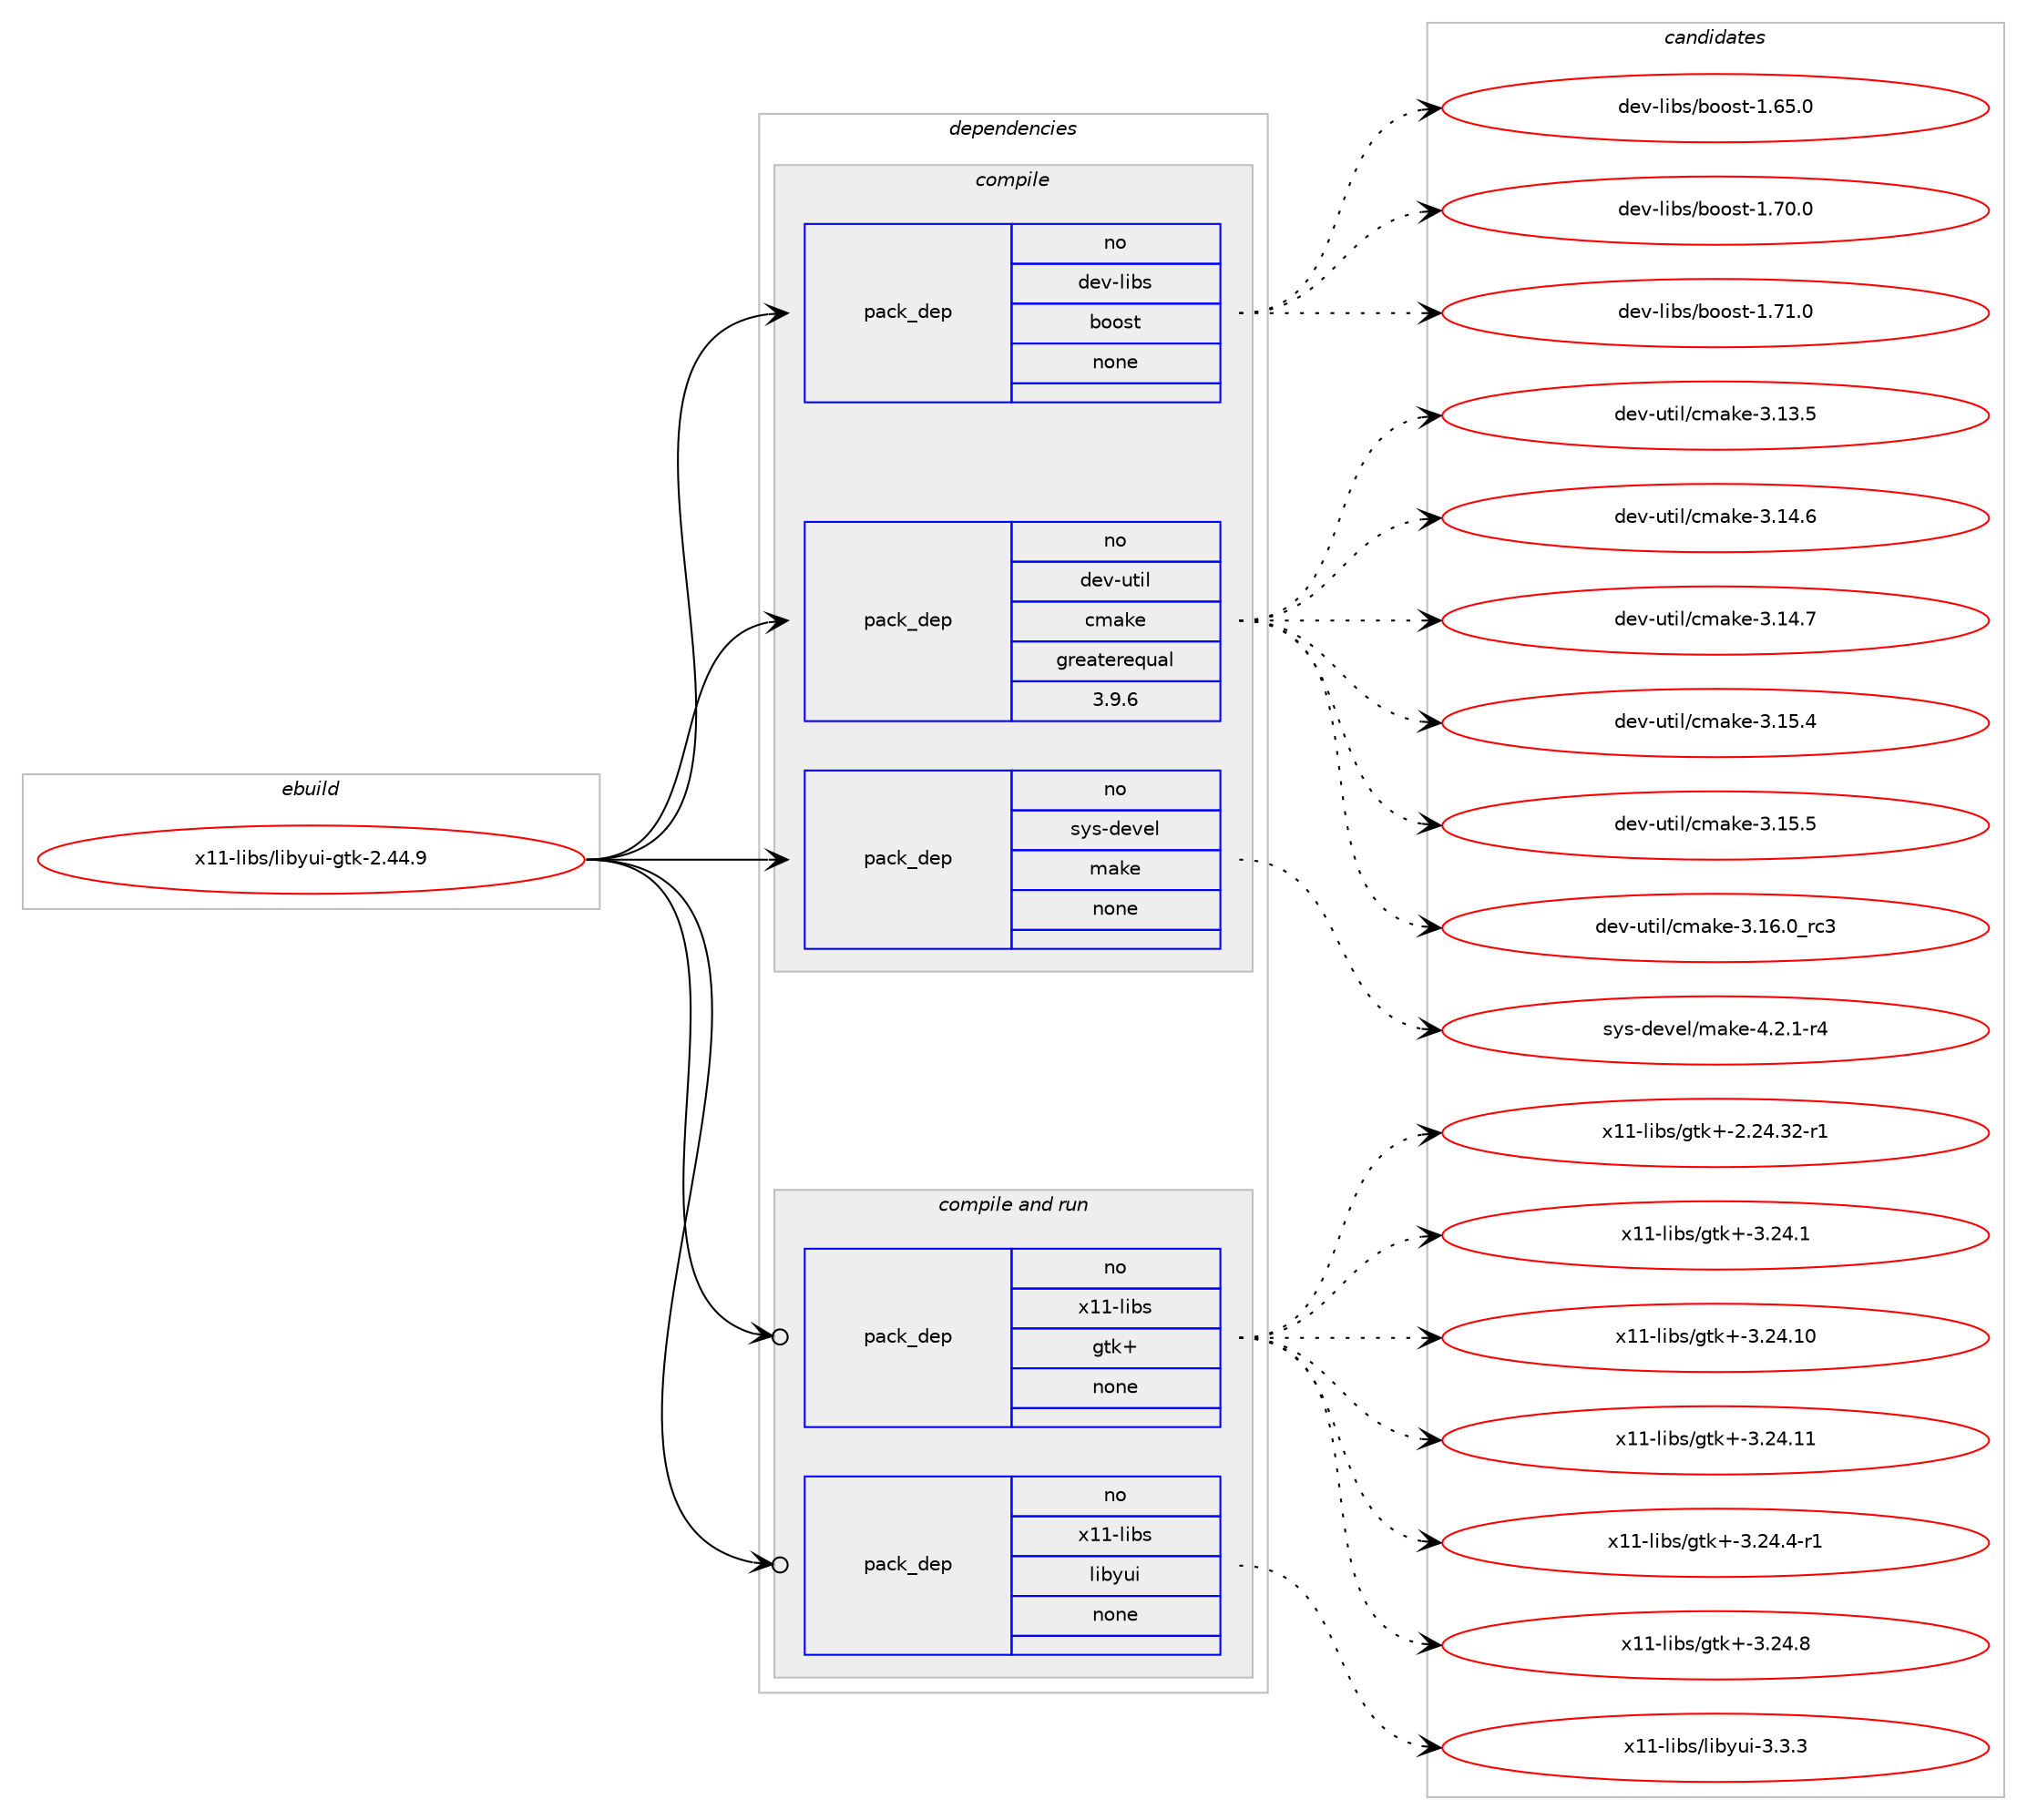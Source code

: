 digraph prolog {

# *************
# Graph options
# *************

newrank=true;
concentrate=true;
compound=true;
graph [rankdir=LR,fontname=Helvetica,fontsize=10,ranksep=1.5];#, ranksep=2.5, nodesep=0.2];
edge  [arrowhead=vee];
node  [fontname=Helvetica,fontsize=10];

# **********
# The ebuild
# **********

subgraph cluster_leftcol {
color=gray;
rank=same;
label=<<i>ebuild</i>>;
id [label="x11-libs/libyui-gtk-2.44.9", color=red, width=4, href="../x11-libs/libyui-gtk-2.44.9.svg"];
}

# ****************
# The dependencies
# ****************

subgraph cluster_midcol {
color=gray;
label=<<i>dependencies</i>>;
subgraph cluster_compile {
fillcolor="#eeeeee";
style=filled;
label=<<i>compile</i>>;
subgraph pack681090 {
dependency917191 [label=<<TABLE BORDER="0" CELLBORDER="1" CELLSPACING="0" CELLPADDING="4" WIDTH="220"><TR><TD ROWSPAN="6" CELLPADDING="30">pack_dep</TD></TR><TR><TD WIDTH="110">no</TD></TR><TR><TD>dev-libs</TD></TR><TR><TD>boost</TD></TR><TR><TD>none</TD></TR><TR><TD></TD></TR></TABLE>>, shape=none, color=blue];
}
id:e -> dependency917191:w [weight=20,style="solid",arrowhead="vee"];
subgraph pack681091 {
dependency917192 [label=<<TABLE BORDER="0" CELLBORDER="1" CELLSPACING="0" CELLPADDING="4" WIDTH="220"><TR><TD ROWSPAN="6" CELLPADDING="30">pack_dep</TD></TR><TR><TD WIDTH="110">no</TD></TR><TR><TD>dev-util</TD></TR><TR><TD>cmake</TD></TR><TR><TD>greaterequal</TD></TR><TR><TD>3.9.6</TD></TR></TABLE>>, shape=none, color=blue];
}
id:e -> dependency917192:w [weight=20,style="solid",arrowhead="vee"];
subgraph pack681092 {
dependency917193 [label=<<TABLE BORDER="0" CELLBORDER="1" CELLSPACING="0" CELLPADDING="4" WIDTH="220"><TR><TD ROWSPAN="6" CELLPADDING="30">pack_dep</TD></TR><TR><TD WIDTH="110">no</TD></TR><TR><TD>sys-devel</TD></TR><TR><TD>make</TD></TR><TR><TD>none</TD></TR><TR><TD></TD></TR></TABLE>>, shape=none, color=blue];
}
id:e -> dependency917193:w [weight=20,style="solid",arrowhead="vee"];
}
subgraph cluster_compileandrun {
fillcolor="#eeeeee";
style=filled;
label=<<i>compile and run</i>>;
subgraph pack681093 {
dependency917194 [label=<<TABLE BORDER="0" CELLBORDER="1" CELLSPACING="0" CELLPADDING="4" WIDTH="220"><TR><TD ROWSPAN="6" CELLPADDING="30">pack_dep</TD></TR><TR><TD WIDTH="110">no</TD></TR><TR><TD>x11-libs</TD></TR><TR><TD>gtk+</TD></TR><TR><TD>none</TD></TR><TR><TD></TD></TR></TABLE>>, shape=none, color=blue];
}
id:e -> dependency917194:w [weight=20,style="solid",arrowhead="odotvee"];
subgraph pack681094 {
dependency917195 [label=<<TABLE BORDER="0" CELLBORDER="1" CELLSPACING="0" CELLPADDING="4" WIDTH="220"><TR><TD ROWSPAN="6" CELLPADDING="30">pack_dep</TD></TR><TR><TD WIDTH="110">no</TD></TR><TR><TD>x11-libs</TD></TR><TR><TD>libyui</TD></TR><TR><TD>none</TD></TR><TR><TD></TD></TR></TABLE>>, shape=none, color=blue];
}
id:e -> dependency917195:w [weight=20,style="solid",arrowhead="odotvee"];
}
subgraph cluster_run {
fillcolor="#eeeeee";
style=filled;
label=<<i>run</i>>;
}
}

# **************
# The candidates
# **************

subgraph cluster_choices {
rank=same;
color=gray;
label=<<i>candidates</i>>;

subgraph choice681090 {
color=black;
nodesep=1;
choice1001011184510810598115479811111111511645494654534648 [label="dev-libs/boost-1.65.0", color=red, width=4,href="../dev-libs/boost-1.65.0.svg"];
choice1001011184510810598115479811111111511645494655484648 [label="dev-libs/boost-1.70.0", color=red, width=4,href="../dev-libs/boost-1.70.0.svg"];
choice1001011184510810598115479811111111511645494655494648 [label="dev-libs/boost-1.71.0", color=red, width=4,href="../dev-libs/boost-1.71.0.svg"];
dependency917191:e -> choice1001011184510810598115479811111111511645494654534648:w [style=dotted,weight="100"];
dependency917191:e -> choice1001011184510810598115479811111111511645494655484648:w [style=dotted,weight="100"];
dependency917191:e -> choice1001011184510810598115479811111111511645494655494648:w [style=dotted,weight="100"];
}
subgraph choice681091 {
color=black;
nodesep=1;
choice1001011184511711610510847991099710710145514649514653 [label="dev-util/cmake-3.13.5", color=red, width=4,href="../dev-util/cmake-3.13.5.svg"];
choice1001011184511711610510847991099710710145514649524654 [label="dev-util/cmake-3.14.6", color=red, width=4,href="../dev-util/cmake-3.14.6.svg"];
choice1001011184511711610510847991099710710145514649524655 [label="dev-util/cmake-3.14.7", color=red, width=4,href="../dev-util/cmake-3.14.7.svg"];
choice1001011184511711610510847991099710710145514649534652 [label="dev-util/cmake-3.15.4", color=red, width=4,href="../dev-util/cmake-3.15.4.svg"];
choice1001011184511711610510847991099710710145514649534653 [label="dev-util/cmake-3.15.5", color=red, width=4,href="../dev-util/cmake-3.15.5.svg"];
choice1001011184511711610510847991099710710145514649544648951149951 [label="dev-util/cmake-3.16.0_rc3", color=red, width=4,href="../dev-util/cmake-3.16.0_rc3.svg"];
dependency917192:e -> choice1001011184511711610510847991099710710145514649514653:w [style=dotted,weight="100"];
dependency917192:e -> choice1001011184511711610510847991099710710145514649524654:w [style=dotted,weight="100"];
dependency917192:e -> choice1001011184511711610510847991099710710145514649524655:w [style=dotted,weight="100"];
dependency917192:e -> choice1001011184511711610510847991099710710145514649534652:w [style=dotted,weight="100"];
dependency917192:e -> choice1001011184511711610510847991099710710145514649534653:w [style=dotted,weight="100"];
dependency917192:e -> choice1001011184511711610510847991099710710145514649544648951149951:w [style=dotted,weight="100"];
}
subgraph choice681092 {
color=black;
nodesep=1;
choice1151211154510010111810110847109971071014552465046494511452 [label="sys-devel/make-4.2.1-r4", color=red, width=4,href="../sys-devel/make-4.2.1-r4.svg"];
dependency917193:e -> choice1151211154510010111810110847109971071014552465046494511452:w [style=dotted,weight="100"];
}
subgraph choice681093 {
color=black;
nodesep=1;
choice12049494510810598115471031161074345504650524651504511449 [label="x11-libs/gtk+-2.24.32-r1", color=red, width=4,href="../x11-libs/gtk+-2.24.32-r1.svg"];
choice12049494510810598115471031161074345514650524649 [label="x11-libs/gtk+-3.24.1", color=red, width=4,href="../x11-libs/gtk+-3.24.1.svg"];
choice1204949451081059811547103116107434551465052464948 [label="x11-libs/gtk+-3.24.10", color=red, width=4,href="../x11-libs/gtk+-3.24.10.svg"];
choice1204949451081059811547103116107434551465052464949 [label="x11-libs/gtk+-3.24.11", color=red, width=4,href="../x11-libs/gtk+-3.24.11.svg"];
choice120494945108105981154710311610743455146505246524511449 [label="x11-libs/gtk+-3.24.4-r1", color=red, width=4,href="../x11-libs/gtk+-3.24.4-r1.svg"];
choice12049494510810598115471031161074345514650524656 [label="x11-libs/gtk+-3.24.8", color=red, width=4,href="../x11-libs/gtk+-3.24.8.svg"];
dependency917194:e -> choice12049494510810598115471031161074345504650524651504511449:w [style=dotted,weight="100"];
dependency917194:e -> choice12049494510810598115471031161074345514650524649:w [style=dotted,weight="100"];
dependency917194:e -> choice1204949451081059811547103116107434551465052464948:w [style=dotted,weight="100"];
dependency917194:e -> choice1204949451081059811547103116107434551465052464949:w [style=dotted,weight="100"];
dependency917194:e -> choice120494945108105981154710311610743455146505246524511449:w [style=dotted,weight="100"];
dependency917194:e -> choice12049494510810598115471031161074345514650524656:w [style=dotted,weight="100"];
}
subgraph choice681094 {
color=black;
nodesep=1;
choice120494945108105981154710810598121117105455146514651 [label="x11-libs/libyui-3.3.3", color=red, width=4,href="../x11-libs/libyui-3.3.3.svg"];
dependency917195:e -> choice120494945108105981154710810598121117105455146514651:w [style=dotted,weight="100"];
}
}

}
